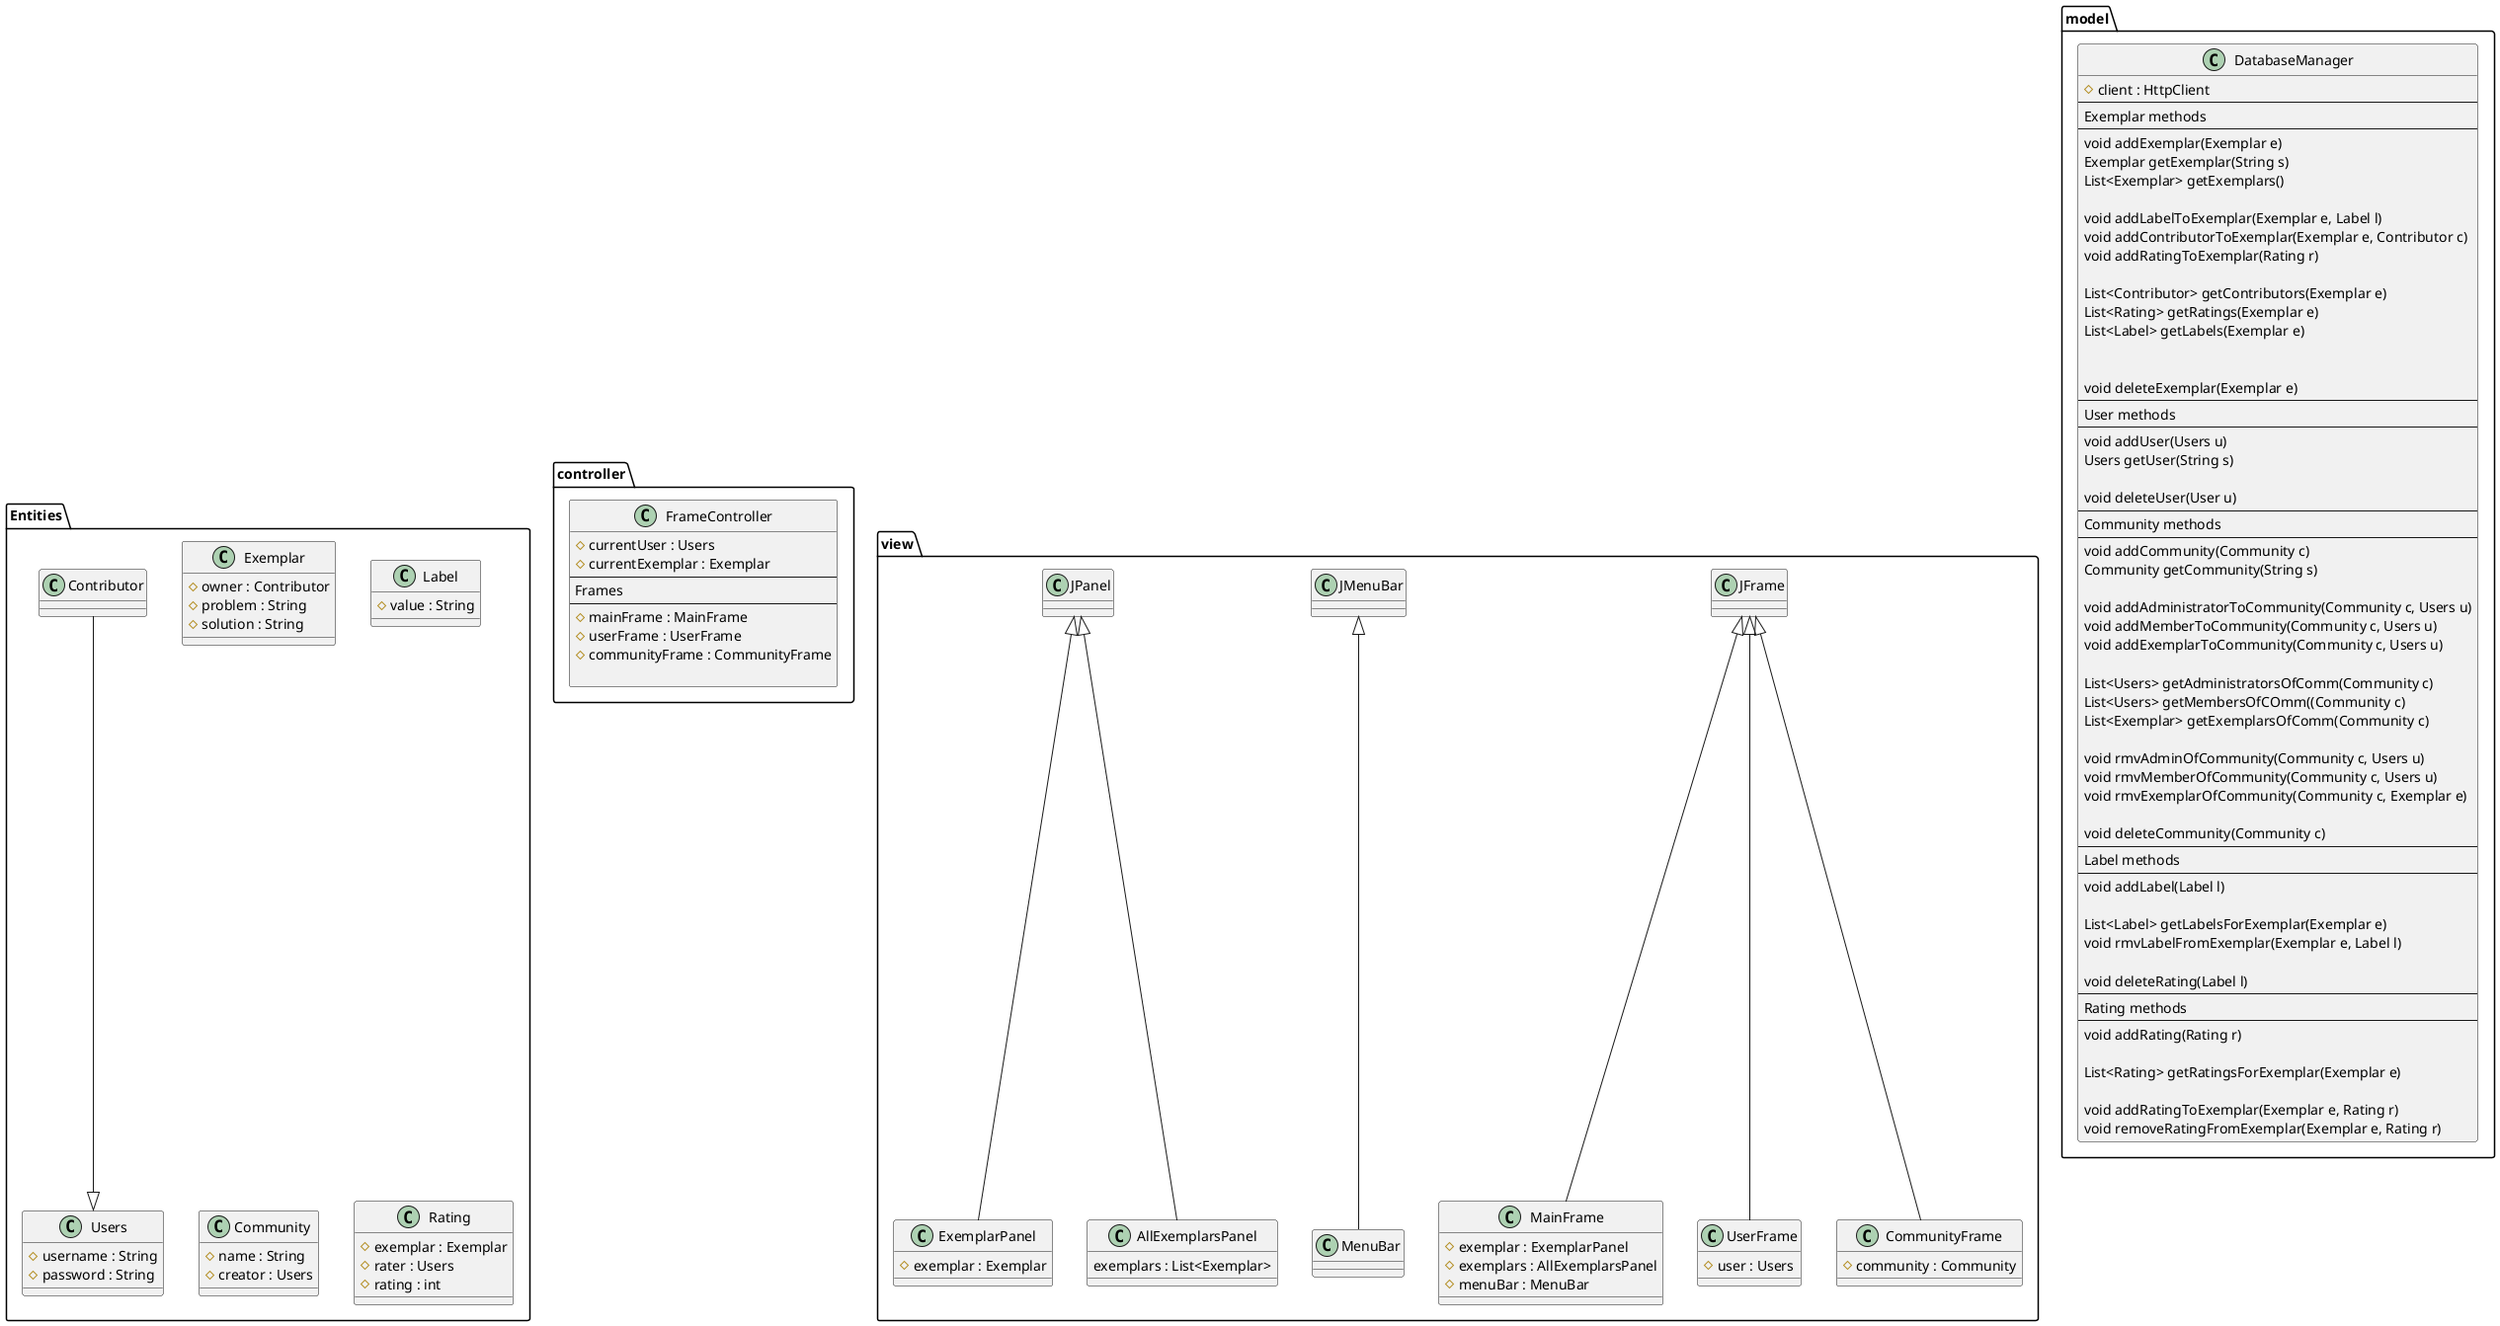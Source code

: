 @startuml
package Entities{

class Exemplar{
#owner : Contributor
#problem : String
#solution : String
}

class Users{
#username : String
#password : String
}

class Contributor{

}
Contributor --|> Users


class Label{
 #value : String
}


class Community{
#name : String
#creator : Users
}

class Rating{
#exemplar : Exemplar
#rater : Users
#rating : int
}
}

package controller{
class FrameController{
#currentUser : Users
#currentExemplar : Exemplar
--
Frames
--
#mainFrame : MainFrame
#userFrame : UserFrame
#communityFrame : CommunityFrame

}

}

package view{
class MainFrame extends JFrame{
#exemplar : ExemplarPanel
#exemplars : AllExemplarsPanel
#menuBar : MenuBar
}
class MenuBar extends JMenuBar{

}
class UserFrame extends JFrame{
#user : Users
}

class CommunityFrame extends JFrame{
#community : Community
}
class ExemplarPanel extends JPanel{
#exemplar : Exemplar
}
class AllExemplarsPanel extends JPanel{
exemplars : List<Exemplar>
}
}

package model{
class DatabaseManager{
#client : HttpClient
--
Exemplar methods
--
void addExemplar(Exemplar e)
Exemplar getExemplar(String s)
List<Exemplar> getExemplars()

void addLabelToExemplar(Exemplar e, Label l)
void addContributorToExemplar(Exemplar e, Contributor c)
void addRatingToExemplar(Rating r)

List<Contributor> getContributors(Exemplar e)
List<Rating> getRatings(Exemplar e)
List<Label> getLabels(Exemplar e)


void deleteExemplar(Exemplar e)
--
User methods
--
void addUser(Users u)
Users getUser(String s)

void deleteUser(User u)
--
Community methods
--
void addCommunity(Community c)
Community getCommunity(String s)

void addAdministratorToCommunity(Community c, Users u)
void addMemberToCommunity(Community c, Users u)
void addExemplarToCommunity(Community c, Users u)

List<Users> getAdministratorsOfComm(Community c)
List<Users> getMembersOfCOmm((Community c)
List<Exemplar> getExemplarsOfComm(Community c)

void rmvAdminOfCommunity(Community c, Users u)
void rmvMemberOfCommunity(Community c, Users u)
void rmvExemplarOfCommunity(Community c, Exemplar e)

void deleteCommunity(Community c)
--
Label methods
--
void addLabel(Label l)

List<Label> getLabelsForExemplar(Exemplar e)
void rmvLabelFromExemplar(Exemplar e, Label l)

void deleteRating(Label l)
--
Rating methods
--
void addRating(Rating r)

List<Rating> getRatingsForExemplar(Exemplar e)

void addRatingToExemplar(Exemplar e, Rating r)
void removeRatingFromExemplar(Exemplar e, Rating r)
}
}
@enduml
